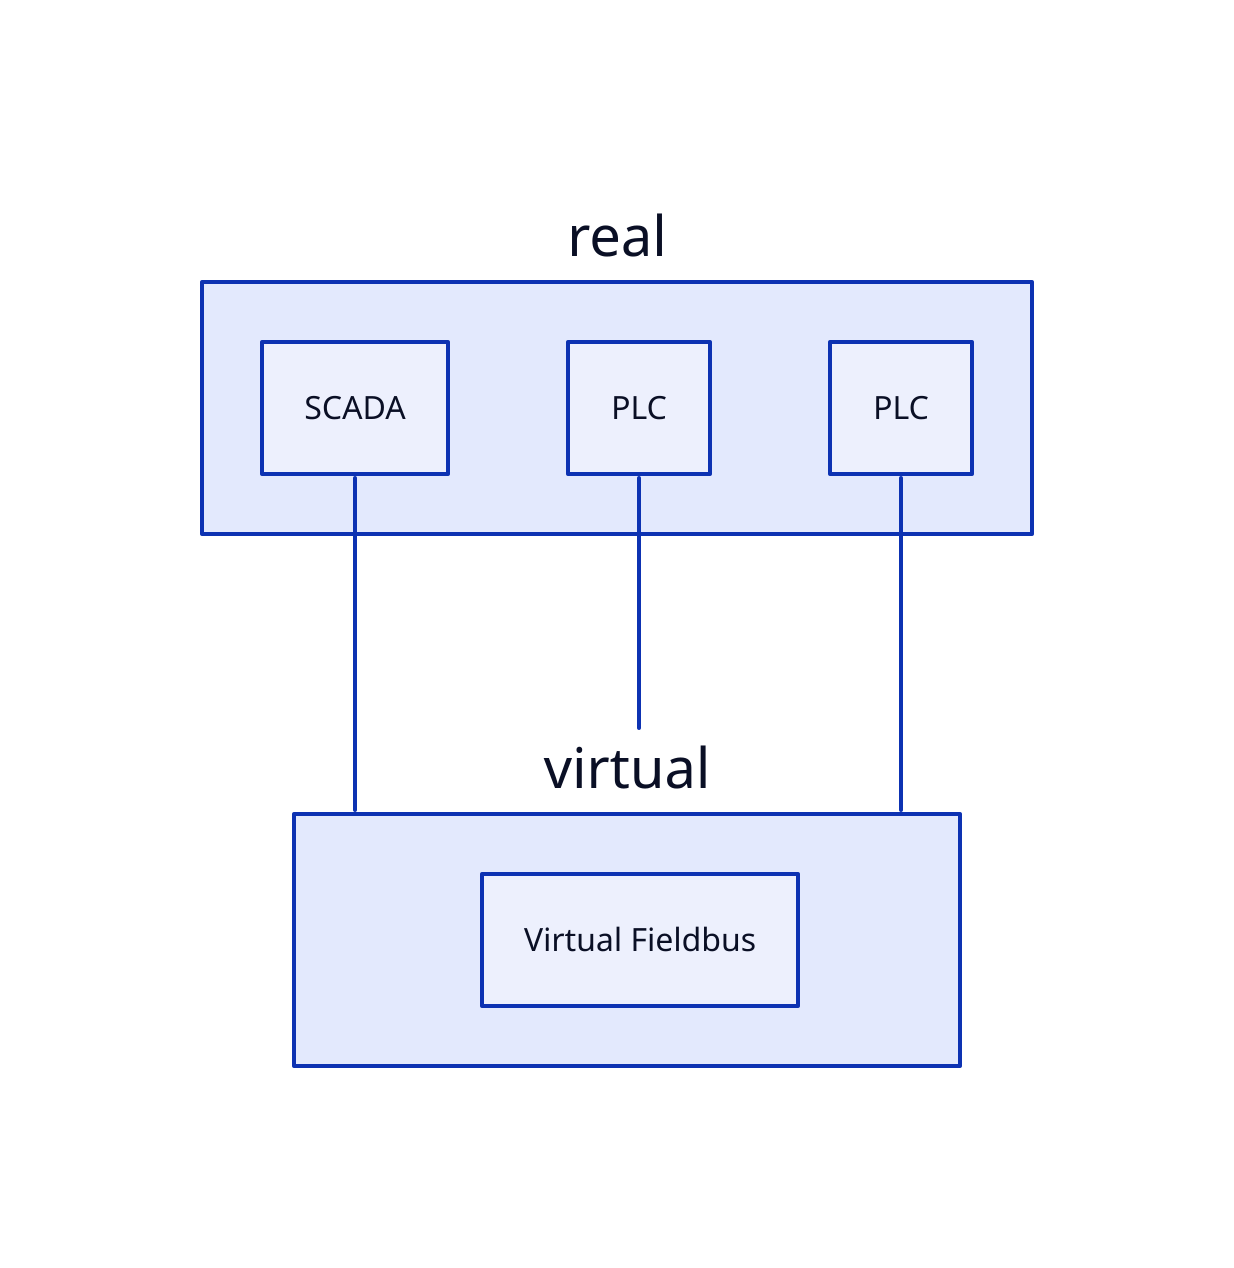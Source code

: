 real {
  scada: SCADA
  plc1: PLC
  plc2: PLC
}

real.scada -- virtual
real.plc1 -- virtual
real.plc2 -- virtual

virtual {

  fb: Virtual Fieldbus

}

